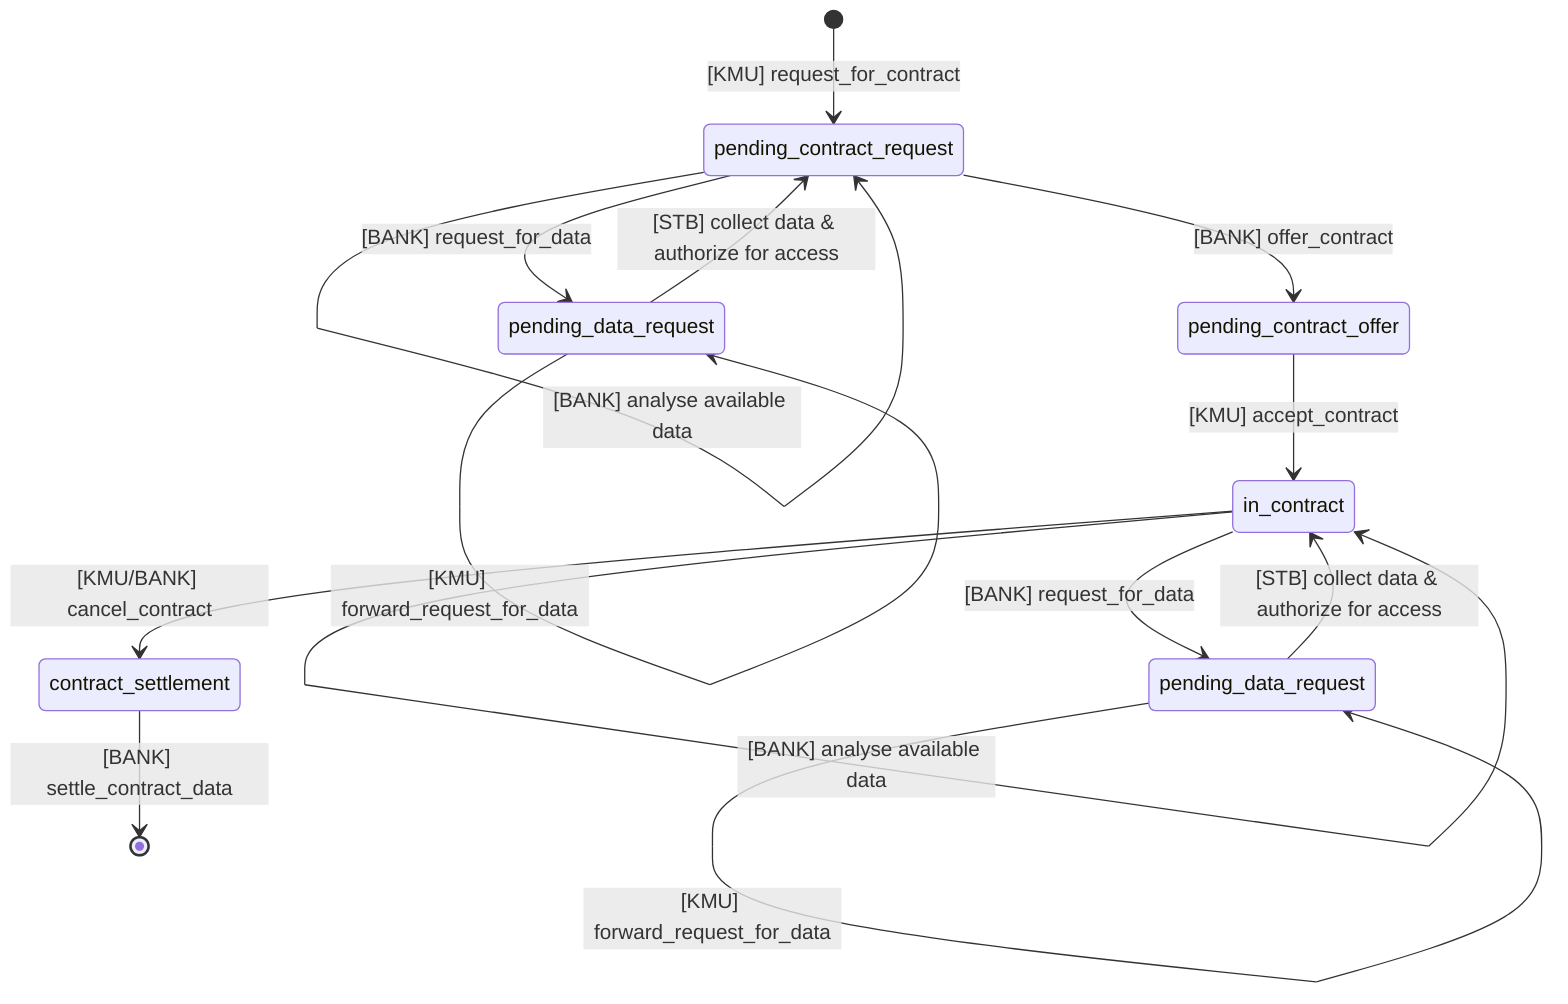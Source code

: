 stateDiagram-v2
    pre_pending_contract_request: pending_contract_request
    pre_pending_data_request: pending_data_request
    pre_pending_contract_offer: pending_contract_offer
    in_pending_data_request: pending_data_request

    %% Anbahnung Partnerschaft
    [*] --> pre_pending_contract_request: [KMU] request_for_contract
    pre_pending_contract_request --> pre_pending_contract_request: [BANK] analyse available data
    pre_pending_contract_request --> pre_pending_data_request: [BANK] request_for_data
    pre_pending_data_request --> pre_pending_data_request: [KMU] forward_request_for_data
    pre_pending_data_request --> pre_pending_contract_request: [STB] collect data & authorize for access
    pre_pending_contract_request --> pre_pending_contract_offer: [BANK] offer_contract
    pre_pending_contract_offer --> in_contract: [KMU] accept_contract
    %% Durchführung und Überwachung der Partnerschaft
    in_contract --> in_pending_data_request: [BANK] request_for_data
    in_pending_data_request --> in_pending_data_request: [KMU] forward_request_for_data
    in_pending_data_request --> in_contract: [STB] collect data & authorize for access
    in_contract --> in_contract: [BANK] analyse available data
    %% Beendigung der Partnerschaft
    in_contract --> contract_settlement: [KMU/BANK] cancel_contract
    contract_settlement --> [*]: [BANK] settle_contract_data